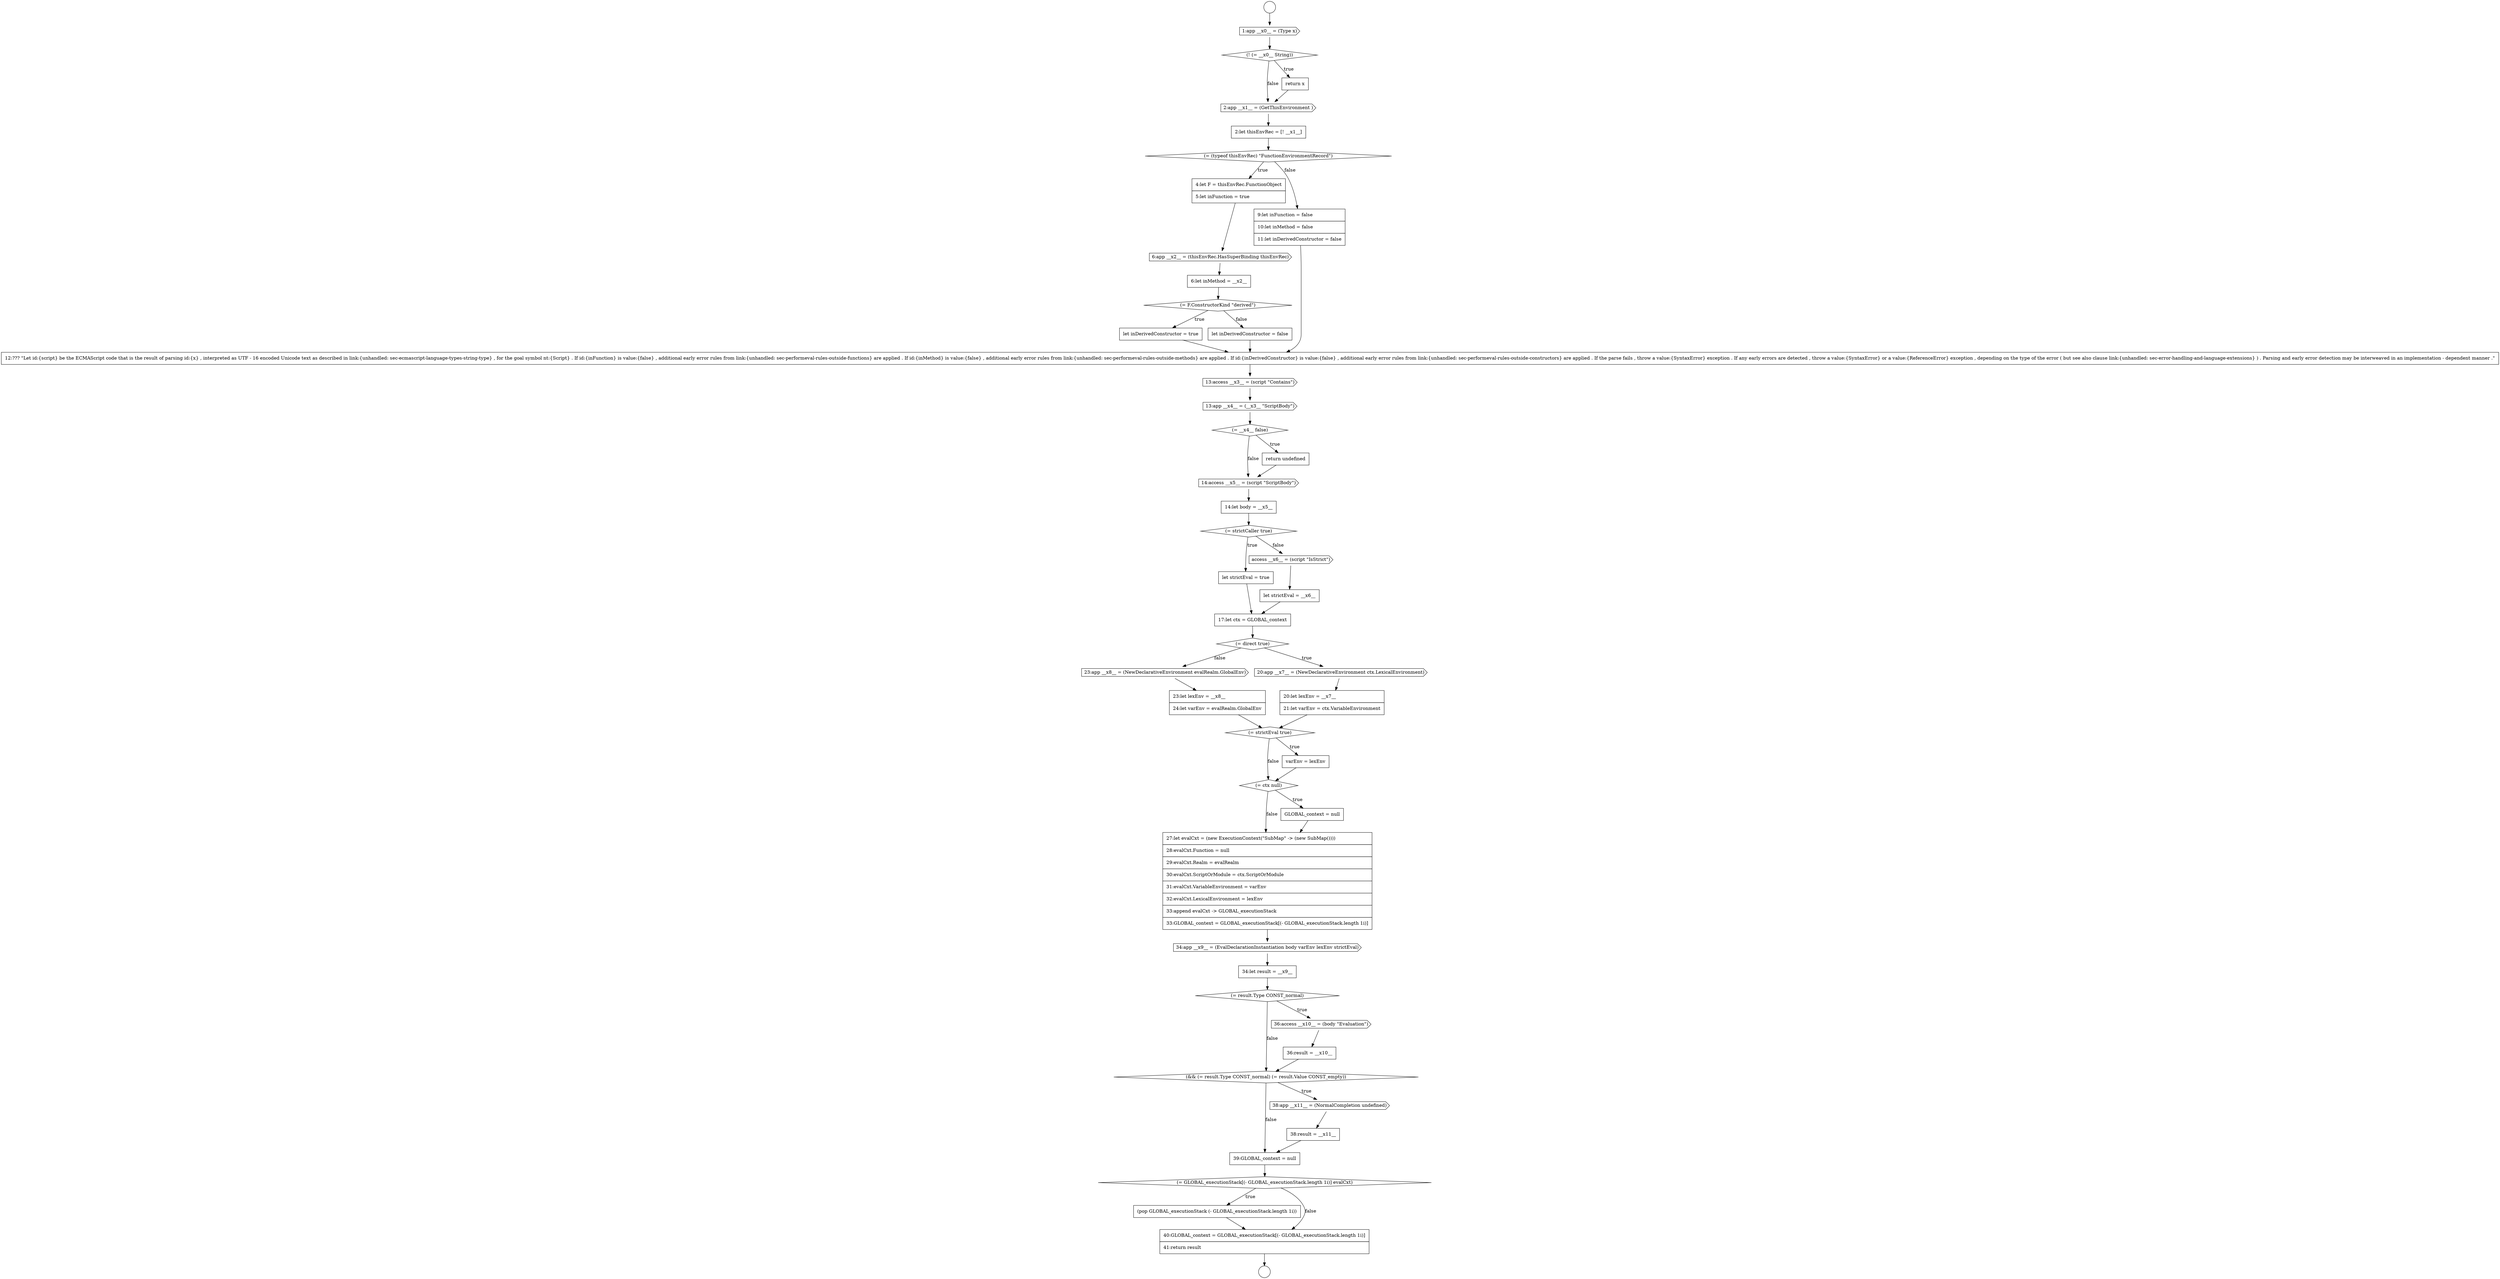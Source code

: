 digraph {
  node10670 [shape=none, margin=0, label=<<font color="black">
    <table border="0" cellborder="1" cellspacing="0" cellpadding="10">
      <tr><td align="left">38:result = __x11__</td></tr>
    </table>
  </font>> color="black" fillcolor="white" style=filled]
  node10657 [shape=none, margin=0, label=<<font color="black">
    <table border="0" cellborder="1" cellspacing="0" cellpadding="10">
      <tr><td align="left">23:let lexEnv = __x8__</td></tr>
      <tr><td align="left">24:let varEnv = evalRealm.GlobalEnv</td></tr>
    </table>
  </font>> color="black" fillcolor="white" style=filled]
  node10634 [shape=none, margin=0, label=<<font color="black">
    <table border="0" cellborder="1" cellspacing="0" cellpadding="10">
      <tr><td align="left">4:let F = thisEnvRec.FunctionObject</td></tr>
      <tr><td align="left">5:let inFunction = true</td></tr>
    </table>
  </font>> color="black" fillcolor="white" style=filled]
  node10671 [shape=none, margin=0, label=<<font color="black">
    <table border="0" cellborder="1" cellspacing="0" cellpadding="10">
      <tr><td align="left">39:GLOBAL_context = null</td></tr>
    </table>
  </font>> color="black" fillcolor="white" style=filled]
  node10668 [shape=diamond, label=<<font color="black">(&amp;&amp; (= result.Type CONST_normal) (= result.Value CONST_empty))</font>> color="black" fillcolor="white" style=filled]
  node10640 [shape=none, margin=0, label=<<font color="black">
    <table border="0" cellborder="1" cellspacing="0" cellpadding="10">
      <tr><td align="left">9:let inFunction = false</td></tr>
      <tr><td align="left">10:let inMethod = false</td></tr>
      <tr><td align="left">11:let inDerivedConstructor = false</td></tr>
    </table>
  </font>> color="black" fillcolor="white" style=filled]
  node10664 [shape=none, margin=0, label=<<font color="black">
    <table border="0" cellborder="1" cellspacing="0" cellpadding="10">
      <tr><td align="left">34:let result = __x9__</td></tr>
    </table>
  </font>> color="black" fillcolor="white" style=filled]
  node10660 [shape=diamond, label=<<font color="black">(= ctx null)</font>> color="black" fillcolor="white" style=filled]
  node10636 [shape=none, margin=0, label=<<font color="black">
    <table border="0" cellborder="1" cellspacing="0" cellpadding="10">
      <tr><td align="left">6:let inMethod = __x2__</td></tr>
    </table>
  </font>> color="black" fillcolor="white" style=filled]
  node10637 [shape=diamond, label=<<font color="black">(= F.ConstructorKind &quot;derived&quot;)</font>> color="black" fillcolor="white" style=filled]
  node10631 [shape=cds, label=<<font color="black">2:app __x1__ = (GetThisEnvironment )</font>> color="black" fillcolor="white" style=filled]
  node10649 [shape=none, margin=0, label=<<font color="black">
    <table border="0" cellborder="1" cellspacing="0" cellpadding="10">
      <tr><td align="left">let strictEval = true</td></tr>
    </table>
  </font>> color="black" fillcolor="white" style=filled]
  node10642 [shape=cds, label=<<font color="black">13:access __x3__ = (script &quot;Contains&quot;)</font>> color="black" fillcolor="white" style=filled]
  node10647 [shape=none, margin=0, label=<<font color="black">
    <table border="0" cellborder="1" cellspacing="0" cellpadding="10">
      <tr><td align="left">14:let body = __x5__</td></tr>
    </table>
  </font>> color="black" fillcolor="white" style=filled]
  node10638 [shape=none, margin=0, label=<<font color="black">
    <table border="0" cellborder="1" cellspacing="0" cellpadding="10">
      <tr><td align="left">let inDerivedConstructor = true</td></tr>
    </table>
  </font>> color="black" fillcolor="white" style=filled]
  node10658 [shape=diamond, label=<<font color="black">(= strictEval true)</font>> color="black" fillcolor="white" style=filled]
  node10673 [shape=none, margin=0, label=<<font color="black">
    <table border="0" cellborder="1" cellspacing="0" cellpadding="10">
      <tr><td align="left">(pop GLOBAL_executionStack (- GLOBAL_executionStack.length 1i))</td></tr>
    </table>
  </font>> color="black" fillcolor="white" style=filled]
  node10662 [shape=none, margin=0, label=<<font color="black">
    <table border="0" cellborder="1" cellspacing="0" cellpadding="10">
      <tr><td align="left">27:let evalCxt = (new ExecutionContext(&quot;SubMap&quot; -&gt; (new SubMap())))</td></tr>
      <tr><td align="left">28:evalCxt.Function = null</td></tr>
      <tr><td align="left">29:evalCxt.Realm = evalRealm</td></tr>
      <tr><td align="left">30:evalCxt.ScriptOrModule = ctx.ScriptOrModule</td></tr>
      <tr><td align="left">31:evalCxt.VariableEnvironment = varEnv</td></tr>
      <tr><td align="left">32:evalCxt.LexicalEnvironment = lexEnv</td></tr>
      <tr><td align="left">33:append evalCxt -&gt; GLOBAL_executionStack</td></tr>
      <tr><td align="left">33:GLOBAL_context = GLOBAL_executionStack[(- GLOBAL_executionStack.length 1i)]</td></tr>
    </table>
  </font>> color="black" fillcolor="white" style=filled]
  node10633 [shape=diamond, label=<<font color="black">(= (typeof thisEnvRec) &quot;FunctionEnvironmentRecord&quot;)</font>> color="black" fillcolor="white" style=filled]
  node10630 [shape=none, margin=0, label=<<font color="black">
    <table border="0" cellborder="1" cellspacing="0" cellpadding="10">
      <tr><td align="left">return x</td></tr>
    </table>
  </font>> color="black" fillcolor="white" style=filled]
  node10655 [shape=none, margin=0, label=<<font color="black">
    <table border="0" cellborder="1" cellspacing="0" cellpadding="10">
      <tr><td align="left">20:let lexEnv = __x7__</td></tr>
      <tr><td align="left">21:let varEnv = ctx.VariableEnvironment</td></tr>
    </table>
  </font>> color="black" fillcolor="white" style=filled]
  node10650 [shape=cds, label=<<font color="black">access __x6__ = (script &quot;IsStrict&quot;)</font>> color="black" fillcolor="white" style=filled]
  node10665 [shape=diamond, label=<<font color="black">(= result.Type CONST_normal)</font>> color="black" fillcolor="white" style=filled]
  node10641 [shape=none, margin=0, label=<<font color="black">
    <table border="0" cellborder="1" cellspacing="0" cellpadding="10">
      <tr><td align="left">12:??? &quot;Let id:{script} be the ECMAScript code that is the result of parsing id:{x} , interpreted as UTF - 16 encoded Unicode text as described in link:{unhandled: sec-ecmascript-language-types-string-type} , for the goal symbol nt:{Script} . If id:{inFunction} is value:{false} , additional early error rules from link:{unhandled: sec-performeval-rules-outside-functions} are applied . If id:{inMethod} is value:{false} , additional early error rules from link:{unhandled: sec-performeval-rules-outside-methods} are applied . If id:{inDerivedConstructor} is value:{false} , additional early error rules from link:{unhandled: sec-performeval-rules-outside-constructors} are applied . If the parse fails , throw a value:{SyntaxError} exception . If any early errors are detected , throw a value:{SyntaxError} or a value:{ReferenceError} exception , depending on the type of the error ( but see also clause link:{unhandled: sec-error-handling-and-language-extensions} ) . Parsing and early error detection may be interweaved in an implementation - dependent manner .&quot;</td></tr>
    </table>
  </font>> color="black" fillcolor="white" style=filled]
  node10626 [shape=circle label=" " color="black" fillcolor="white" style=filled]
  node10652 [shape=none, margin=0, label=<<font color="black">
    <table border="0" cellborder="1" cellspacing="0" cellpadding="10">
      <tr><td align="left">17:let ctx = GLOBAL_context</td></tr>
    </table>
  </font>> color="black" fillcolor="white" style=filled]
  node10639 [shape=none, margin=0, label=<<font color="black">
    <table border="0" cellborder="1" cellspacing="0" cellpadding="10">
      <tr><td align="left">let inDerivedConstructor = false</td></tr>
    </table>
  </font>> color="black" fillcolor="white" style=filled]
  node10644 [shape=diamond, label=<<font color="black">(= __x4__ false)</font>> color="black" fillcolor="white" style=filled]
  node10646 [shape=cds, label=<<font color="black">14:access __x5__ = (script &quot;ScriptBody&quot;)</font>> color="black" fillcolor="white" style=filled]
  node10661 [shape=none, margin=0, label=<<font color="black">
    <table border="0" cellborder="1" cellspacing="0" cellpadding="10">
      <tr><td align="left">GLOBAL_context = null</td></tr>
    </table>
  </font>> color="black" fillcolor="white" style=filled]
  node10666 [shape=cds, label=<<font color="black">36:access __x10__ = (body &quot;Evaluation&quot;)</font>> color="black" fillcolor="white" style=filled]
  node10629 [shape=diamond, label=<<font color="black">(! (= __x0__ String))</font>> color="black" fillcolor="white" style=filled]
  node10651 [shape=none, margin=0, label=<<font color="black">
    <table border="0" cellborder="1" cellspacing="0" cellpadding="10">
      <tr><td align="left">let strictEval = __x6__</td></tr>
    </table>
  </font>> color="black" fillcolor="white" style=filled]
  node10656 [shape=cds, label=<<font color="black">23:app __x8__ = (NewDeclarativeEnvironment evalRealm.GlobalEnv)</font>> color="black" fillcolor="white" style=filled]
  node10635 [shape=cds, label=<<font color="black">6:app __x2__ = (thisEnvRec.HasSuperBinding thisEnvRec)</font>> color="black" fillcolor="white" style=filled]
  node10645 [shape=none, margin=0, label=<<font color="black">
    <table border="0" cellborder="1" cellspacing="0" cellpadding="10">
      <tr><td align="left">return undefined</td></tr>
    </table>
  </font>> color="black" fillcolor="white" style=filled]
  node10628 [shape=cds, label=<<font color="black">1:app __x0__ = (Type x)</font>> color="black" fillcolor="white" style=filled]
  node10643 [shape=cds, label=<<font color="black">13:app __x4__ = (__x3__ &quot;ScriptBody&quot;)</font>> color="black" fillcolor="white" style=filled]
  node10632 [shape=none, margin=0, label=<<font color="black">
    <table border="0" cellborder="1" cellspacing="0" cellpadding="10">
      <tr><td align="left">2:let thisEnvRec = [! __x1__]</td></tr>
    </table>
  </font>> color="black" fillcolor="white" style=filled]
  node10653 [shape=diamond, label=<<font color="black">(= direct true)</font>> color="black" fillcolor="white" style=filled]
  node10672 [shape=diamond, label=<<font color="black">(= GLOBAL_executionStack[(- GLOBAL_executionStack.length 1i)] evalCxt)</font>> color="black" fillcolor="white" style=filled]
  node10667 [shape=none, margin=0, label=<<font color="black">
    <table border="0" cellborder="1" cellspacing="0" cellpadding="10">
      <tr><td align="left">36:result = __x10__</td></tr>
    </table>
  </font>> color="black" fillcolor="white" style=filled]
  node10663 [shape=cds, label=<<font color="black">34:app __x9__ = (EvalDeclarationInstantiation body varEnv lexEnv strictEval)</font>> color="black" fillcolor="white" style=filled]
  node10674 [shape=none, margin=0, label=<<font color="black">
    <table border="0" cellborder="1" cellspacing="0" cellpadding="10">
      <tr><td align="left">40:GLOBAL_context = GLOBAL_executionStack[(- GLOBAL_executionStack.length 1i)]</td></tr>
      <tr><td align="left">41:return result</td></tr>
    </table>
  </font>> color="black" fillcolor="white" style=filled]
  node10659 [shape=none, margin=0, label=<<font color="black">
    <table border="0" cellborder="1" cellspacing="0" cellpadding="10">
      <tr><td align="left">varEnv = lexEnv</td></tr>
    </table>
  </font>> color="black" fillcolor="white" style=filled]
  node10648 [shape=diamond, label=<<font color="black">(= strictCaller true)</font>> color="black" fillcolor="white" style=filled]
  node10627 [shape=circle label=" " color="black" fillcolor="white" style=filled]
  node10654 [shape=cds, label=<<font color="black">20:app __x7__ = (NewDeclarativeEnvironment ctx.LexicalEnvironment)</font>> color="black" fillcolor="white" style=filled]
  node10669 [shape=cds, label=<<font color="black">38:app __x11__ = (NormalCompletion undefined)</font>> color="black" fillcolor="white" style=filled]
  node10662 -> node10663 [ color="black"]
  node10671 -> node10672 [ color="black"]
  node10629 -> node10630 [label=<<font color="black">true</font>> color="black"]
  node10629 -> node10631 [label=<<font color="black">false</font>> color="black"]
  node10648 -> node10649 [label=<<font color="black">true</font>> color="black"]
  node10648 -> node10650 [label=<<font color="black">false</font>> color="black"]
  node10635 -> node10636 [ color="black"]
  node10672 -> node10673 [label=<<font color="black">true</font>> color="black"]
  node10672 -> node10674 [label=<<font color="black">false</font>> color="black"]
  node10645 -> node10646 [ color="black"]
  node10666 -> node10667 [ color="black"]
  node10631 -> node10632 [ color="black"]
  node10638 -> node10641 [ color="black"]
  node10669 -> node10670 [ color="black"]
  node10634 -> node10635 [ color="black"]
  node10658 -> node10659 [label=<<font color="black">true</font>> color="black"]
  node10658 -> node10660 [label=<<font color="black">false</font>> color="black"]
  node10661 -> node10662 [ color="black"]
  node10652 -> node10653 [ color="black"]
  node10646 -> node10647 [ color="black"]
  node10654 -> node10655 [ color="black"]
  node10641 -> node10642 [ color="black"]
  node10643 -> node10644 [ color="black"]
  node10663 -> node10664 [ color="black"]
  node10637 -> node10638 [label=<<font color="black">true</font>> color="black"]
  node10637 -> node10639 [label=<<font color="black">false</font>> color="black"]
  node10656 -> node10657 [ color="black"]
  node10664 -> node10665 [ color="black"]
  node10630 -> node10631 [ color="black"]
  node10649 -> node10652 [ color="black"]
  node10674 -> node10627 [ color="black"]
  node10653 -> node10654 [label=<<font color="black">true</font>> color="black"]
  node10653 -> node10656 [label=<<font color="black">false</font>> color="black"]
  node10633 -> node10634 [label=<<font color="black">true</font>> color="black"]
  node10633 -> node10640 [label=<<font color="black">false</font>> color="black"]
  node10632 -> node10633 [ color="black"]
  node10636 -> node10637 [ color="black"]
  node10639 -> node10641 [ color="black"]
  node10655 -> node10658 [ color="black"]
  node10647 -> node10648 [ color="black"]
  node10657 -> node10658 [ color="black"]
  node10644 -> node10645 [label=<<font color="black">true</font>> color="black"]
  node10644 -> node10646 [label=<<font color="black">false</font>> color="black"]
  node10667 -> node10668 [ color="black"]
  node10659 -> node10660 [ color="black"]
  node10651 -> node10652 [ color="black"]
  node10670 -> node10671 [ color="black"]
  node10660 -> node10661 [label=<<font color="black">true</font>> color="black"]
  node10660 -> node10662 [label=<<font color="black">false</font>> color="black"]
  node10626 -> node10628 [ color="black"]
  node10668 -> node10669 [label=<<font color="black">true</font>> color="black"]
  node10668 -> node10671 [label=<<font color="black">false</font>> color="black"]
  node10642 -> node10643 [ color="black"]
  node10650 -> node10651 [ color="black"]
  node10640 -> node10641 [ color="black"]
  node10665 -> node10666 [label=<<font color="black">true</font>> color="black"]
  node10665 -> node10668 [label=<<font color="black">false</font>> color="black"]
  node10673 -> node10674 [ color="black"]
  node10628 -> node10629 [ color="black"]
}
